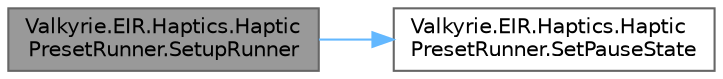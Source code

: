 digraph "Valkyrie.EIR.Haptics.HapticPresetRunner.SetupRunner"
{
 // LATEX_PDF_SIZE
  bgcolor="transparent";
  edge [fontname=Helvetica,fontsize=10,labelfontname=Helvetica,labelfontsize=10];
  node [fontname=Helvetica,fontsize=10,shape=box,height=0.2,width=0.4];
  rankdir="LR";
  Node1 [id="Node000001",label="Valkyrie.EIR.Haptics.Haptic\lPresetRunner.SetupRunner",height=0.2,width=0.4,color="gray40", fillcolor="grey60", style="filled", fontcolor="black",tooltip="Initialise and start the haptic preset."];
  Node1 -> Node2 [id="edge1_Node000001_Node000002",color="steelblue1",style="solid",tooltip=" "];
  Node2 [id="Node000002",label="Valkyrie.EIR.Haptics.Haptic\lPresetRunner.SetPauseState",height=0.2,width=0.4,color="grey40", fillcolor="white", style="filled",URL="$df/d95/class_valkyrie_1_1_e_i_r_1_1_haptics_1_1_haptic_preset_runner.html#a863544bd49d65b93e8f8ab3f824be2ac",tooltip="Pauses or unpauses the preset runner."];
}
